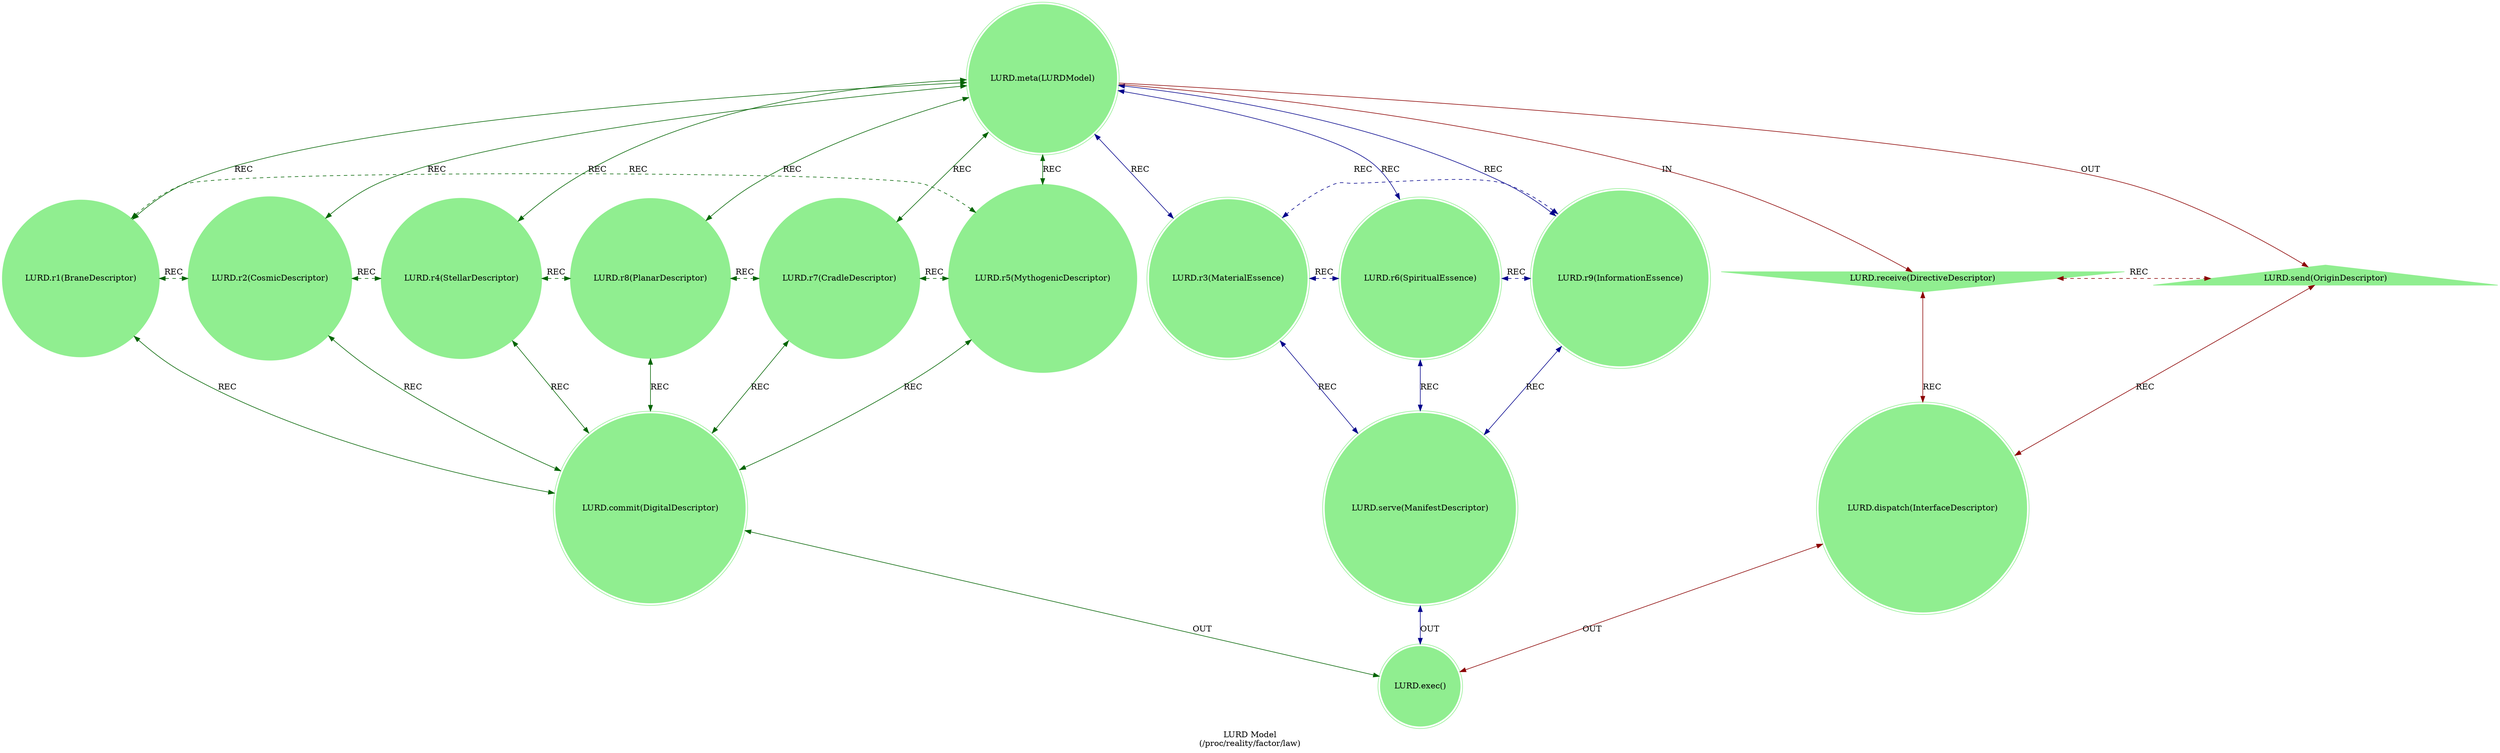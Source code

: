 strict digraph LURDModel {
    label = "LURD Model\n(/proc/reality/factor/law)";
    style = filled;
    color = lightgray;
    node [shape = circle; style = filled; color = lightgreen;];
    
    // The Axis A-0-B
    // The Vortex 3-6-9
    // The Vortex 1-2-4-8-7-5
    // The Router C-D-E
    // The Closure F
    spark_0_lurd_seed_t [label = "LURD.meta(LURDModel)";comment = "";shape = doublecircle;];
    spark_1_lurd_seed_t [label = "LURD.r1(BraneDescriptor)";comment = "";shape = circle;];
    spark_2_lurd_seed_t [label = "LURD.r2(CosmicDescriptor)";comment = "";shape = circle;];
    spark_4_lurd_seed_t [label = "LURD.r4(StellarDescriptor)";comment = "";shape = circle;];
    spark_8_lurd_seed_t [label = "LURD.r8(PlanarDescriptor)";comment = "";shape = circle;];
    spark_7_lurd_seed_t [label = "LURD.r7(CradleDescriptor)";comment = "";shape = circle;];
    spark_5_lurd_seed_t [label = "LURD.r5(MythogenicDescriptor)";comment = "";shape = circle;];
    spark_3_lurd_seed_t [label = "LURD.r3(MaterialEssence)";comment = "";shape = doublecircle;];
    spark_6_lurd_seed_t [label = "LURD.r6(SpiritualEssence)";comment = "";shape = doublecircle;];
    spark_9_lurd_seed_t [label = "LURD.r9(InformationEssence)";comment = "";shape = doublecircle;];
    spark_a_lurd_seed_t [label = "LURD.receive(DirectiveDescriptor)";comment = "";shape = invtriangle;];
    spark_b_lurd_seed_t [label = "LURD.send(OriginDescriptor)";comment = "";shape = triangle;];
    spark_c_lurd_seed_t [label = "LURD.dispatch(InterfaceDescriptor)";comment = "";shape = doublecircle;];
    spark_d_lurd_seed_t [label = "LURD.commit(DigitalDescriptor)";comment = "";shape = doublecircle;];
    spark_e_lurd_seed_t [label = "LURD.serve(ManifestDescriptor)";comment = "";shape = doublecircle;];
    spark_f_lurd_seed_t [label = "LURD.exec()";comment = "";shape = doublecircle;];
    
    // IN = Input
    // OUT = Output
    // REC = Recursion
    spark_0_lurd_seed_t -> spark_a_lurd_seed_t [label = "IN"; color = darkred; comment = "";];
    spark_0_lurd_seed_t -> spark_b_lurd_seed_t [label = "OUT"; color = darkred; comment = "";];
    spark_0_lurd_seed_t -> {spark_3_lurd_seed_t spark_6_lurd_seed_t spark_9_lurd_seed_t} [label = "REC"; color = darkblue; comment = ""; dir = both;];
    spark_0_lurd_seed_t -> {spark_1_lurd_seed_t spark_2_lurd_seed_t spark_4_lurd_seed_t spark_8_lurd_seed_t spark_7_lurd_seed_t spark_5_lurd_seed_t} [label = "REC"; color = darkgreen; comment = ""; dir = both;];
    
    {spark_a_lurd_seed_t spark_b_lurd_seed_t} -> spark_c_lurd_seed_t [label = "REC"; color = darkred; comment = ""; dir = both;];
    {spark_1_lurd_seed_t spark_2_lurd_seed_t spark_4_lurd_seed_t spark_8_lurd_seed_t spark_7_lurd_seed_t spark_5_lurd_seed_t} -> spark_d_lurd_seed_t [label = "REC"; color = darkgreen; comment = ""; dir = both;];
    {spark_3_lurd_seed_t spark_6_lurd_seed_t spark_9_lurd_seed_t} -> spark_e_lurd_seed_t [label = "REC"; color = darkblue; comment = ""; dir = both;];
    
    spark_1_lurd_seed_t -> spark_2_lurd_seed_t -> spark_4_lurd_seed_t -> spark_8_lurd_seed_t -> spark_7_lurd_seed_t -> spark_5_lurd_seed_t -> spark_1_lurd_seed_t [label = "REC"; color = darkgreen; comment = ""; style = dashed; constraint = false; dir = both;];
    spark_3_lurd_seed_t -> spark_6_lurd_seed_t -> spark_9_lurd_seed_t -> spark_3_lurd_seed_t [label = "REC"; color = darkblue; comment = ""; style = dashed; constraint = false; dir = both;];
    spark_a_lurd_seed_t -> spark_b_lurd_seed_t [label = "REC"; color = darkred; comment = ""; constraint = false; style = dashed; dir = both;];
    
    spark_c_lurd_seed_t -> spark_f_lurd_seed_t [label = "OUT"; color = darkred; comment = ""; dir = both;];
    spark_d_lurd_seed_t -> spark_f_lurd_seed_t [label = "OUT"; color = darkgreen; comment = ""; dir = both;];
    spark_e_lurd_seed_t -> spark_f_lurd_seed_t [label = "OUT"; color = darkblue; comment = ""; dir = both;];
}